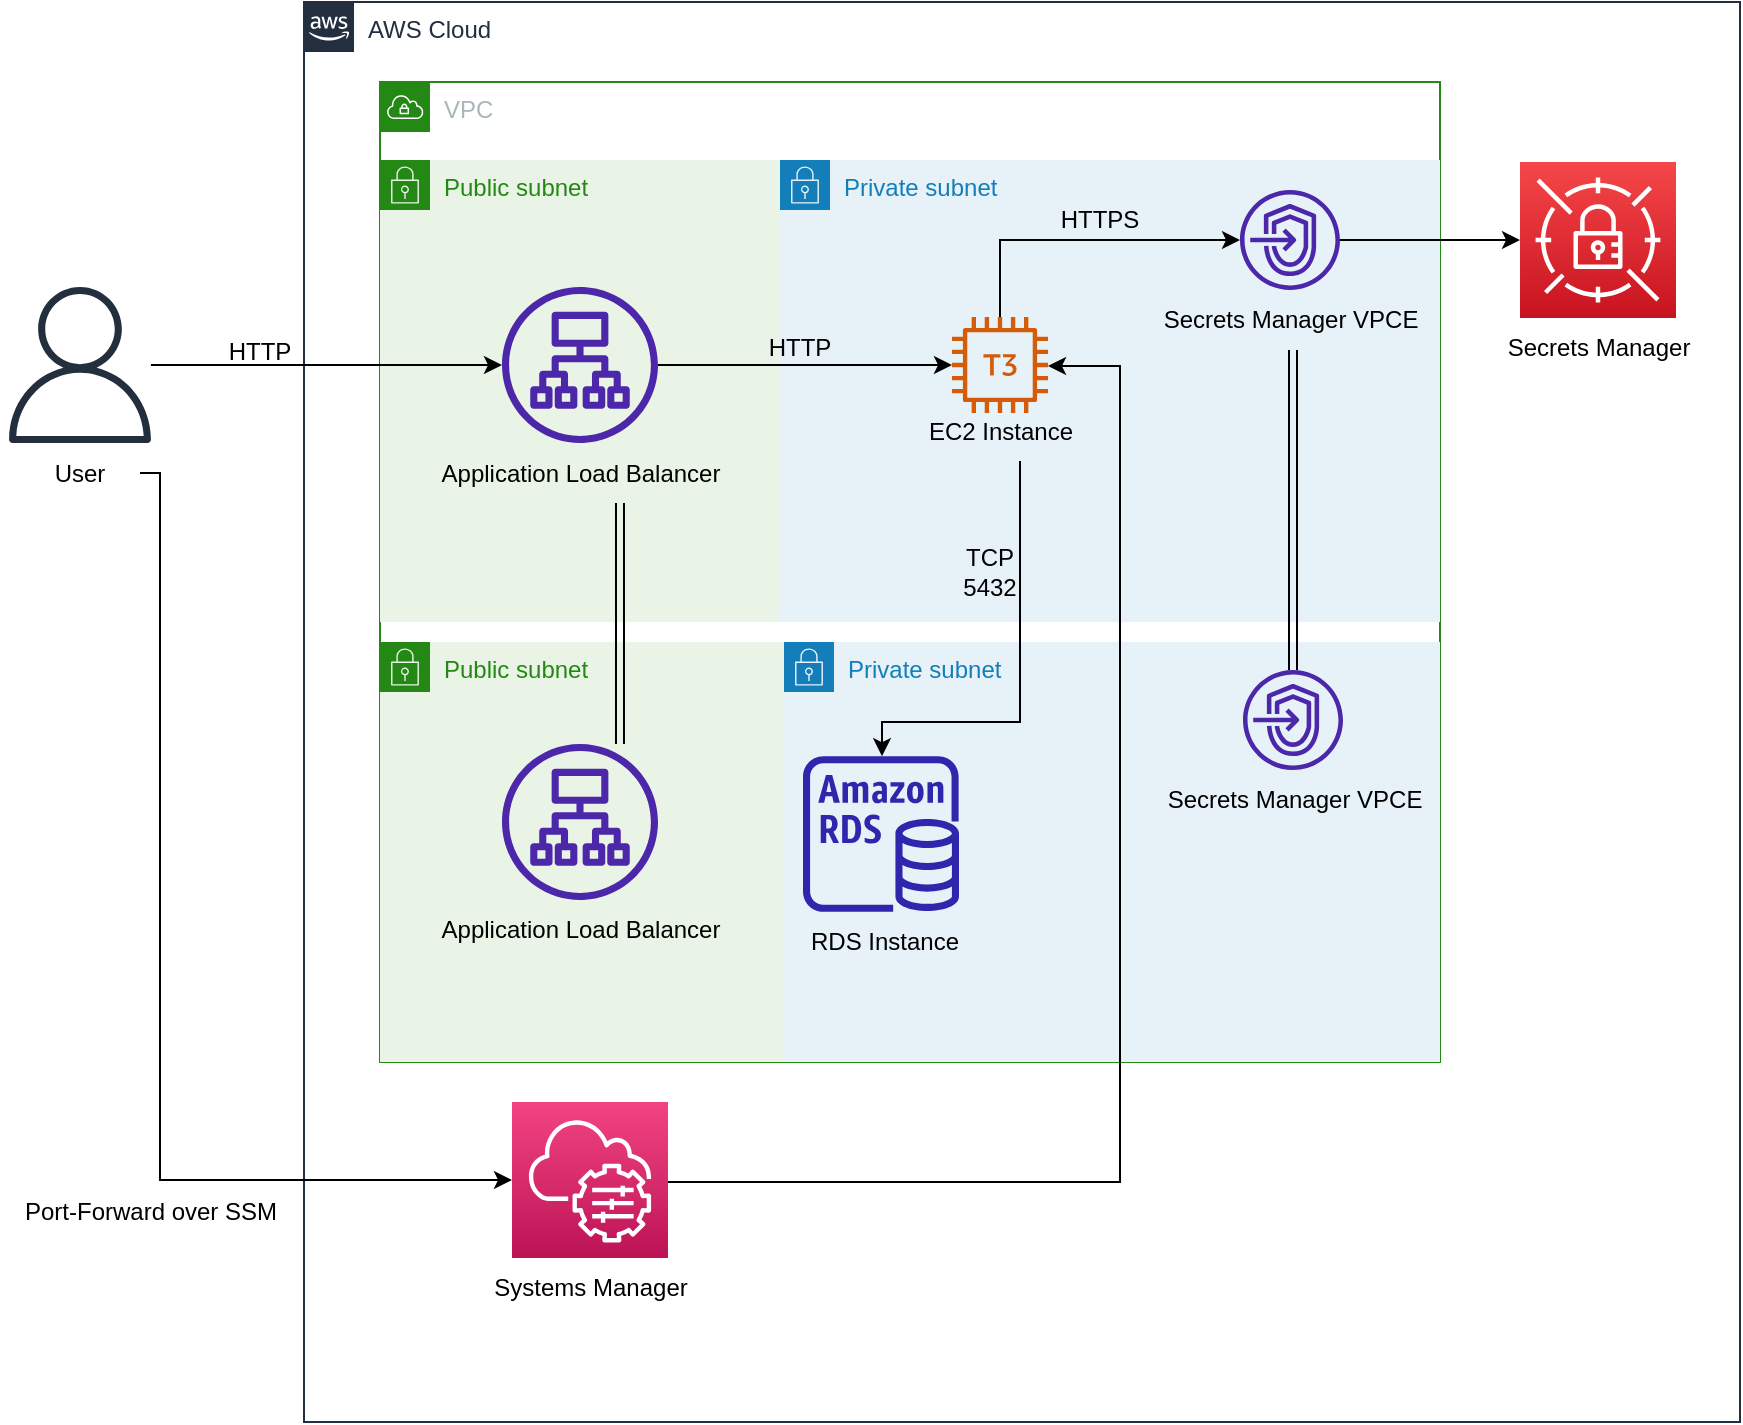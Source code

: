 <mxfile version="21.6.1" type="device" pages="3">
  <diagram name="1. Monolith" id="WVo2QD1zYwRfuezmk86K">
    <mxGraphModel dx="1354" dy="839" grid="1" gridSize="10" guides="1" tooltips="1" connect="1" arrows="1" fold="1" page="1" pageScale="1" pageWidth="850" pageHeight="1100" math="0" shadow="0">
      <root>
        <mxCell id="NwFvremUfHO6sxApqIqY-0" />
        <mxCell id="NwFvremUfHO6sxApqIqY-1" parent="NwFvremUfHO6sxApqIqY-0" />
        <mxCell id="NwFvremUfHO6sxApqIqY-2" value="AWS Cloud" style="points=[[0,0],[0.25,0],[0.5,0],[0.75,0],[1,0],[1,0.25],[1,0.5],[1,0.75],[1,1],[0.75,1],[0.5,1],[0.25,1],[0,1],[0,0.75],[0,0.5],[0,0.25]];outlineConnect=0;gradientColor=none;html=1;whiteSpace=wrap;fontSize=12;fontStyle=0;container=1;pointerEvents=0;collapsible=0;recursiveResize=0;shape=mxgraph.aws4.group;grIcon=mxgraph.aws4.group_aws_cloud_alt;strokeColor=#232F3E;fillColor=none;verticalAlign=top;align=left;spacingLeft=30;fontColor=#232F3E;dashed=0;" vertex="1" parent="NwFvremUfHO6sxApqIqY-1">
          <mxGeometry x="282" width="718" height="710" as="geometry" />
        </mxCell>
        <mxCell id="NwFvremUfHO6sxApqIqY-3" value="VPC" style="points=[[0,0],[0.25,0],[0.5,0],[0.75,0],[1,0],[1,0.25],[1,0.5],[1,0.75],[1,1],[0.75,1],[0.5,1],[0.25,1],[0,1],[0,0.75],[0,0.5],[0,0.25]];outlineConnect=0;gradientColor=none;html=1;whiteSpace=wrap;fontSize=12;fontStyle=0;container=1;pointerEvents=0;collapsible=0;recursiveResize=0;shape=mxgraph.aws4.group;grIcon=mxgraph.aws4.group_vpc;strokeColor=#248814;fillColor=none;verticalAlign=top;align=left;spacingLeft=30;fontColor=#AAB7B8;dashed=0;" vertex="1" parent="NwFvremUfHO6sxApqIqY-2">
          <mxGeometry x="38" y="40" width="530" height="490" as="geometry" />
        </mxCell>
        <mxCell id="NwFvremUfHO6sxApqIqY-4" value="Public subnet" style="points=[[0,0],[0.25,0],[0.5,0],[0.75,0],[1,0],[1,0.25],[1,0.5],[1,0.75],[1,1],[0.75,1],[0.5,1],[0.25,1],[0,1],[0,0.75],[0,0.5],[0,0.25]];outlineConnect=0;gradientColor=none;html=1;whiteSpace=wrap;fontSize=12;fontStyle=0;container=1;pointerEvents=0;collapsible=0;recursiveResize=0;shape=mxgraph.aws4.group;grIcon=mxgraph.aws4.group_security_group;grStroke=0;strokeColor=#248814;fillColor=#E9F3E6;verticalAlign=top;align=left;spacingLeft=30;fontColor=#248814;dashed=0;" vertex="1" parent="NwFvremUfHO6sxApqIqY-3">
          <mxGeometry y="280" width="250" height="210" as="geometry" />
        </mxCell>
        <mxCell id="NwFvremUfHO6sxApqIqY-5" value="" style="sketch=0;outlineConnect=0;fontColor=#232F3E;gradientColor=none;fillColor=#4D27AA;strokeColor=none;dashed=0;verticalLabelPosition=bottom;verticalAlign=top;align=center;html=1;fontSize=12;fontStyle=0;aspect=fixed;pointerEvents=1;shape=mxgraph.aws4.application_load_balancer;" vertex="1" parent="NwFvremUfHO6sxApqIqY-4">
          <mxGeometry x="61" y="51" width="78" height="78" as="geometry" />
        </mxCell>
        <mxCell id="NwFvremUfHO6sxApqIqY-6" value="Application Load Balancer" style="text;html=1;align=center;verticalAlign=middle;resizable=0;points=[];autosize=1;strokeColor=none;fillColor=none;" vertex="1" parent="NwFvremUfHO6sxApqIqY-4">
          <mxGeometry x="20" y="129" width="160" height="30" as="geometry" />
        </mxCell>
        <mxCell id="NwFvremUfHO6sxApqIqY-7" value="Public subnet" style="points=[[0,0],[0.25,0],[0.5,0],[0.75,0],[1,0],[1,0.25],[1,0.5],[1,0.75],[1,1],[0.75,1],[0.5,1],[0.25,1],[0,1],[0,0.75],[0,0.5],[0,0.25]];outlineConnect=0;gradientColor=none;html=1;whiteSpace=wrap;fontSize=12;fontStyle=0;container=1;pointerEvents=0;collapsible=0;recursiveResize=0;shape=mxgraph.aws4.group;grIcon=mxgraph.aws4.group_security_group;grStroke=0;strokeColor=#248814;fillColor=#E9F3E6;verticalAlign=top;align=left;spacingLeft=30;fontColor=#248814;dashed=0;" vertex="1" parent="NwFvremUfHO6sxApqIqY-3">
          <mxGeometry y="39" width="200" height="231" as="geometry" />
        </mxCell>
        <mxCell id="NwFvremUfHO6sxApqIqY-8" value="" style="sketch=0;outlineConnect=0;fontColor=#232F3E;gradientColor=none;fillColor=#4D27AA;strokeColor=none;dashed=0;verticalLabelPosition=bottom;verticalAlign=top;align=center;html=1;fontSize=12;fontStyle=0;aspect=fixed;pointerEvents=1;shape=mxgraph.aws4.application_load_balancer;" vertex="1" parent="NwFvremUfHO6sxApqIqY-7">
          <mxGeometry x="61" y="63.5" width="78" height="78" as="geometry" />
        </mxCell>
        <mxCell id="NwFvremUfHO6sxApqIqY-9" value="Application Load Balancer" style="text;html=1;align=center;verticalAlign=middle;resizable=0;points=[];autosize=1;strokeColor=none;fillColor=none;" vertex="1" parent="NwFvremUfHO6sxApqIqY-7">
          <mxGeometry x="20" y="141.5" width="160" height="30" as="geometry" />
        </mxCell>
        <mxCell id="NwFvremUfHO6sxApqIqY-10" style="rounded=0;orthogonalLoop=1;jettySize=auto;html=1;edgeStyle=elbowEdgeStyle;shape=link;" edge="1" parent="NwFvremUfHO6sxApqIqY-7">
          <mxGeometry relative="1" as="geometry">
            <mxPoint x="119.996" y="171.5" as="sourcePoint" />
            <mxPoint x="119.996" y="292.001" as="targetPoint" />
          </mxGeometry>
        </mxCell>
        <mxCell id="NwFvremUfHO6sxApqIqY-11" value="Private subnet" style="points=[[0,0],[0.25,0],[0.5,0],[0.75,0],[1,0],[1,0.25],[1,0.5],[1,0.75],[1,1],[0.75,1],[0.5,1],[0.25,1],[0,1],[0,0.75],[0,0.5],[0,0.25]];outlineConnect=0;gradientColor=none;html=1;whiteSpace=wrap;fontSize=12;fontStyle=0;container=1;pointerEvents=0;collapsible=0;recursiveResize=0;shape=mxgraph.aws4.group;grIcon=mxgraph.aws4.group_security_group;grStroke=0;strokeColor=#147EBA;fillColor=#E6F2F8;verticalAlign=top;align=left;spacingLeft=30;fontColor=#147EBA;dashed=0;" vertex="1" parent="NwFvremUfHO6sxApqIqY-3">
          <mxGeometry x="200" y="39" width="330" height="231" as="geometry" />
        </mxCell>
        <mxCell id="NwFvremUfHO6sxApqIqY-12" value="" style="group" vertex="1" connectable="0" parent="NwFvremUfHO6sxApqIqY-11">
          <mxGeometry x="60" y="78.5" width="100" height="72" as="geometry" />
        </mxCell>
        <mxCell id="NwFvremUfHO6sxApqIqY-13" value="" style="sketch=0;outlineConnect=0;fontColor=#232F3E;gradientColor=none;fillColor=#D45B07;strokeColor=none;dashed=0;verticalLabelPosition=bottom;verticalAlign=top;align=center;html=1;fontSize=12;fontStyle=0;aspect=fixed;pointerEvents=1;shape=mxgraph.aws4.t3_instance;" vertex="1" parent="NwFvremUfHO6sxApqIqY-12">
          <mxGeometry x="26" width="48" height="48" as="geometry" />
        </mxCell>
        <mxCell id="NwFvremUfHO6sxApqIqY-14" value="EC2 Instance" style="text;html=1;align=center;verticalAlign=middle;resizable=0;points=[];autosize=1;strokeColor=none;fillColor=none;" vertex="1" parent="NwFvremUfHO6sxApqIqY-12">
          <mxGeometry y="42" width="100" height="30" as="geometry" />
        </mxCell>
        <mxCell id="NwFvremUfHO6sxApqIqY-15" value="TCP 5432" style="text;html=1;strokeColor=none;fillColor=none;align=center;verticalAlign=middle;whiteSpace=wrap;rounded=0;" vertex="1" parent="NwFvremUfHO6sxApqIqY-11">
          <mxGeometry x="80" y="191" width="49.5" height="30" as="geometry" />
        </mxCell>
        <mxCell id="NwFvremUfHO6sxApqIqY-16" value="" style="group" vertex="1" connectable="0" parent="NwFvremUfHO6sxApqIqY-11">
          <mxGeometry x="180" y="1" width="150" height="108" as="geometry" />
        </mxCell>
        <mxCell id="NwFvremUfHO6sxApqIqY-17" value="" style="sketch=0;outlineConnect=0;fontColor=#232F3E;gradientColor=none;fillColor=#4D27AA;strokeColor=none;dashed=0;verticalLabelPosition=bottom;verticalAlign=top;align=center;html=1;fontSize=12;fontStyle=0;aspect=fixed;pointerEvents=1;shape=mxgraph.aws4.endpoints;" vertex="1" parent="NwFvremUfHO6sxApqIqY-16">
          <mxGeometry x="50" y="14" width="50" height="50" as="geometry" />
        </mxCell>
        <mxCell id="NwFvremUfHO6sxApqIqY-18" value="Secrets Manager VPCE" style="text;html=1;align=center;verticalAlign=middle;resizable=0;points=[];autosize=1;strokeColor=none;fillColor=none;" vertex="1" parent="NwFvremUfHO6sxApqIqY-16">
          <mxGeometry y="64" width="150" height="30" as="geometry" />
        </mxCell>
        <mxCell id="NwFvremUfHO6sxApqIqY-19" value="HTTPS" style="text;html=1;strokeColor=none;fillColor=none;align=center;verticalAlign=middle;whiteSpace=wrap;rounded=0;" vertex="1" parent="NwFvremUfHO6sxApqIqY-16">
          <mxGeometry x="-50" y="14" width="60" height="30" as="geometry" />
        </mxCell>
        <mxCell id="NwFvremUfHO6sxApqIqY-20" style="edgeStyle=orthogonalEdgeStyle;rounded=0;orthogonalLoop=1;jettySize=auto;html=1;" edge="1" parent="NwFvremUfHO6sxApqIqY-11" source="NwFvremUfHO6sxApqIqY-13" target="NwFvremUfHO6sxApqIqY-17">
          <mxGeometry relative="1" as="geometry">
            <Array as="points">
              <mxPoint x="110" y="40" />
            </Array>
          </mxGeometry>
        </mxCell>
        <mxCell id="NwFvremUfHO6sxApqIqY-21" value="HTTP" style="text;html=1;strokeColor=none;fillColor=none;align=center;verticalAlign=middle;whiteSpace=wrap;rounded=0;" vertex="1" parent="NwFvremUfHO6sxApqIqY-11">
          <mxGeometry x="-20" y="78.5" width="60" height="30" as="geometry" />
        </mxCell>
        <mxCell id="NwFvremUfHO6sxApqIqY-22" value="Private subnet" style="points=[[0,0],[0.25,0],[0.5,0],[0.75,0],[1,0],[1,0.25],[1,0.5],[1,0.75],[1,1],[0.75,1],[0.5,1],[0.25,1],[0,1],[0,0.75],[0,0.5],[0,0.25]];outlineConnect=0;gradientColor=none;html=1;whiteSpace=wrap;fontSize=12;fontStyle=0;container=1;pointerEvents=0;collapsible=0;recursiveResize=0;shape=mxgraph.aws4.group;grIcon=mxgraph.aws4.group_security_group;grStroke=0;strokeColor=#147EBA;fillColor=#E6F2F8;verticalAlign=top;align=left;spacingLeft=30;fontColor=#147EBA;dashed=0;" vertex="1" parent="NwFvremUfHO6sxApqIqY-3">
          <mxGeometry x="202" y="280" width="328" height="210" as="geometry" />
        </mxCell>
        <mxCell id="NwFvremUfHO6sxApqIqY-23" value="" style="group" vertex="1" connectable="0" parent="NwFvremUfHO6sxApqIqY-22">
          <mxGeometry y="57" width="100" height="108" as="geometry" />
        </mxCell>
        <mxCell id="NwFvremUfHO6sxApqIqY-24" value="" style="sketch=0;outlineConnect=0;fontColor=#232F3E;gradientColor=none;fillColor=#2E27AD;strokeColor=none;dashed=0;verticalLabelPosition=bottom;verticalAlign=top;align=center;html=1;fontSize=12;fontStyle=0;aspect=fixed;pointerEvents=1;shape=mxgraph.aws4.rds_instance;" vertex="1" parent="NwFvremUfHO6sxApqIqY-23">
          <mxGeometry x="9.5" width="78" height="78" as="geometry" />
        </mxCell>
        <mxCell id="NwFvremUfHO6sxApqIqY-25" value="RDS Instance" style="text;html=1;align=center;verticalAlign=middle;resizable=0;points=[];autosize=1;strokeColor=none;fillColor=none;" vertex="1" parent="NwFvremUfHO6sxApqIqY-23">
          <mxGeometry y="78" width="100" height="30" as="geometry" />
        </mxCell>
        <mxCell id="NwFvremUfHO6sxApqIqY-26" style="edgeStyle=orthogonalEdgeStyle;rounded=0;orthogonalLoop=1;jettySize=auto;html=1;" edge="1" parent="NwFvremUfHO6sxApqIqY-3" source="NwFvremUfHO6sxApqIqY-14" target="NwFvremUfHO6sxApqIqY-24">
          <mxGeometry relative="1" as="geometry">
            <Array as="points">
              <mxPoint x="320" y="320" />
              <mxPoint x="251" y="320" />
            </Array>
          </mxGeometry>
        </mxCell>
        <mxCell id="NwFvremUfHO6sxApqIqY-27" style="edgeStyle=orthogonalEdgeStyle;rounded=0;orthogonalLoop=1;jettySize=auto;html=1;" edge="1" parent="NwFvremUfHO6sxApqIqY-3" source="NwFvremUfHO6sxApqIqY-8" target="NwFvremUfHO6sxApqIqY-13">
          <mxGeometry relative="1" as="geometry" />
        </mxCell>
        <mxCell id="NwFvremUfHO6sxApqIqY-39" value="" style="group" vertex="1" connectable="0" parent="NwFvremUfHO6sxApqIqY-2">
          <mxGeometry x="419.5" y="320" width="150" height="108" as="geometry" />
        </mxCell>
        <mxCell id="NwFvremUfHO6sxApqIqY-40" value="" style="sketch=0;outlineConnect=0;fontColor=#232F3E;gradientColor=none;fillColor=#4D27AA;strokeColor=none;dashed=0;verticalLabelPosition=bottom;verticalAlign=top;align=center;html=1;fontSize=12;fontStyle=0;aspect=fixed;pointerEvents=1;shape=mxgraph.aws4.endpoints;" vertex="1" parent="NwFvremUfHO6sxApqIqY-39">
          <mxGeometry x="50" y="14" width="50" height="50" as="geometry" />
        </mxCell>
        <mxCell id="NwFvremUfHO6sxApqIqY-41" value="Secrets Manager VPCE" style="text;html=1;align=center;verticalAlign=middle;resizable=0;points=[];autosize=1;strokeColor=none;fillColor=none;" vertex="1" parent="NwFvremUfHO6sxApqIqY-39">
          <mxGeometry y="64" width="150" height="30" as="geometry" />
        </mxCell>
        <mxCell id="NwFvremUfHO6sxApqIqY-42" value="" style="sketch=0;points=[[0,0,0],[0.25,0,0],[0.5,0,0],[0.75,0,0],[1,0,0],[0,1,0],[0.25,1,0],[0.5,1,0],[0.75,1,0],[1,1,0],[0,0.25,0],[0,0.5,0],[0,0.75,0],[1,0.25,0],[1,0.5,0],[1,0.75,0]];outlineConnect=0;fontColor=#232F3E;gradientColor=#F54749;gradientDirection=north;fillColor=#C7131F;strokeColor=#ffffff;dashed=0;verticalLabelPosition=bottom;verticalAlign=top;align=center;html=1;fontSize=12;fontStyle=0;aspect=fixed;shape=mxgraph.aws4.resourceIcon;resIcon=mxgraph.aws4.secrets_manager;" vertex="1" parent="NwFvremUfHO6sxApqIqY-2">
          <mxGeometry x="608" y="80" width="78" height="78" as="geometry" />
        </mxCell>
        <mxCell id="NwFvremUfHO6sxApqIqY-43" value="Secrets Manager" style="text;html=1;align=center;verticalAlign=middle;resizable=0;points=[];autosize=1;strokeColor=none;fillColor=none;" vertex="1" parent="NwFvremUfHO6sxApqIqY-2">
          <mxGeometry x="592" y="158" width="110" height="30" as="geometry" />
        </mxCell>
        <mxCell id="NwFvremUfHO6sxApqIqY-44" style="edgeStyle=orthogonalEdgeStyle;rounded=0;orthogonalLoop=1;jettySize=auto;html=1;entryX=0;entryY=0.5;entryDx=0;entryDy=0;entryPerimeter=0;" edge="1" parent="NwFvremUfHO6sxApqIqY-2" source="NwFvremUfHO6sxApqIqY-17" target="NwFvremUfHO6sxApqIqY-42">
          <mxGeometry relative="1" as="geometry" />
        </mxCell>
        <mxCell id="NwFvremUfHO6sxApqIqY-45" style="rounded=0;orthogonalLoop=1;jettySize=auto;html=1;edgeStyle=elbowEdgeStyle;shape=link;" edge="1" parent="NwFvremUfHO6sxApqIqY-2" source="NwFvremUfHO6sxApqIqY-18" target="NwFvremUfHO6sxApqIqY-40">
          <mxGeometry relative="1" as="geometry">
            <mxPoint x="507.996" y="179.5" as="sourcePoint" />
            <mxPoint x="507.996" y="300.001" as="targetPoint" />
          </mxGeometry>
        </mxCell>
        <mxCell id="BQMAFQFOY6RH0eioaDMM-4" style="edgeStyle=orthogonalEdgeStyle;rounded=0;orthogonalLoop=1;jettySize=auto;html=1;" edge="1" parent="NwFvremUfHO6sxApqIqY-2" source="BQMAFQFOY6RH0eioaDMM-0" target="NwFvremUfHO6sxApqIqY-13">
          <mxGeometry relative="1" as="geometry">
            <Array as="points">
              <mxPoint x="408" y="590" />
              <mxPoint x="408" y="182" />
            </Array>
          </mxGeometry>
        </mxCell>
        <mxCell id="BQMAFQFOY6RH0eioaDMM-0" value="" style="sketch=0;points=[[0,0,0],[0.25,0,0],[0.5,0,0],[0.75,0,0],[1,0,0],[0,1,0],[0.25,1,0],[0.5,1,0],[0.75,1,0],[1,1,0],[0,0.25,0],[0,0.5,0],[0,0.75,0],[1,0.25,0],[1,0.5,0],[1,0.75,0]];points=[[0,0,0],[0.25,0,0],[0.5,0,0],[0.75,0,0],[1,0,0],[0,1,0],[0.25,1,0],[0.5,1,0],[0.75,1,0],[1,1,0],[0,0.25,0],[0,0.5,0],[0,0.75,0],[1,0.25,0],[1,0.5,0],[1,0.75,0]];outlineConnect=0;fontColor=#232F3E;gradientColor=#F34482;gradientDirection=north;fillColor=#BC1356;strokeColor=#ffffff;dashed=0;verticalLabelPosition=bottom;verticalAlign=top;align=center;html=1;fontSize=12;fontStyle=0;aspect=fixed;shape=mxgraph.aws4.resourceIcon;resIcon=mxgraph.aws4.systems_manager;" vertex="1" parent="NwFvremUfHO6sxApqIqY-2">
          <mxGeometry x="104" y="550" width="78" height="78" as="geometry" />
        </mxCell>
        <mxCell id="BQMAFQFOY6RH0eioaDMM-1" value="Systems Manager" style="text;html=1;align=center;verticalAlign=middle;resizable=0;points=[];autosize=1;strokeColor=none;fillColor=none;" vertex="1" parent="NwFvremUfHO6sxApqIqY-2">
          <mxGeometry x="83" y="628" width="120" height="30" as="geometry" />
        </mxCell>
        <mxCell id="NwFvremUfHO6sxApqIqY-46" style="edgeStyle=orthogonalEdgeStyle;rounded=0;orthogonalLoop=1;jettySize=auto;html=1;" edge="1" parent="NwFvremUfHO6sxApqIqY-1" source="NwFvremUfHO6sxApqIqY-50" target="NwFvremUfHO6sxApqIqY-8">
          <mxGeometry relative="1" as="geometry">
            <mxPoint x="220" y="190" as="sourcePoint" />
            <Array as="points" />
          </mxGeometry>
        </mxCell>
        <mxCell id="NwFvremUfHO6sxApqIqY-48" value="HTTP" style="text;html=1;strokeColor=none;fillColor=none;align=center;verticalAlign=middle;whiteSpace=wrap;rounded=0;" vertex="1" parent="NwFvremUfHO6sxApqIqY-1">
          <mxGeometry x="230" y="160" width="60" height="30" as="geometry" />
        </mxCell>
        <mxCell id="NwFvremUfHO6sxApqIqY-49" value="" style="group" vertex="1" connectable="0" parent="NwFvremUfHO6sxApqIqY-1">
          <mxGeometry x="131" y="142.5" width="78" height="108" as="geometry" />
        </mxCell>
        <mxCell id="NwFvremUfHO6sxApqIqY-50" value="" style="sketch=0;outlineConnect=0;fontColor=#232F3E;gradientColor=none;fillColor=#232F3D;strokeColor=none;dashed=0;verticalLabelPosition=bottom;verticalAlign=top;align=center;html=1;fontSize=12;fontStyle=0;aspect=fixed;pointerEvents=1;shape=mxgraph.aws4.user;" vertex="1" parent="NwFvremUfHO6sxApqIqY-49">
          <mxGeometry width="78" height="78" as="geometry" />
        </mxCell>
        <mxCell id="NwFvremUfHO6sxApqIqY-51" value="User" style="text;html=1;strokeColor=none;fillColor=none;align=center;verticalAlign=middle;whiteSpace=wrap;rounded=0;" vertex="1" parent="NwFvremUfHO6sxApqIqY-49">
          <mxGeometry x="9" y="78" width="60" height="30" as="geometry" />
        </mxCell>
        <mxCell id="BQMAFQFOY6RH0eioaDMM-2" style="edgeStyle=orthogonalEdgeStyle;rounded=0;orthogonalLoop=1;jettySize=auto;html=1;entryX=0;entryY=0.5;entryDx=0;entryDy=0;entryPerimeter=0;" edge="1" parent="NwFvremUfHO6sxApqIqY-1" source="NwFvremUfHO6sxApqIqY-51" target="BQMAFQFOY6RH0eioaDMM-0">
          <mxGeometry relative="1" as="geometry">
            <Array as="points">
              <mxPoint x="210" y="236" />
              <mxPoint x="210" y="589" />
            </Array>
          </mxGeometry>
        </mxCell>
        <mxCell id="BQMAFQFOY6RH0eioaDMM-5" value="Port-Forward over SSM" style="text;html=1;align=center;verticalAlign=middle;resizable=0;points=[];autosize=1;strokeColor=none;fillColor=none;" vertex="1" parent="NwFvremUfHO6sxApqIqY-1">
          <mxGeometry x="130" y="590" width="150" height="30" as="geometry" />
        </mxCell>
      </root>
    </mxGraphModel>
  </diagram>
  <diagram name="2. Monolith with Microservice" id="lBgGgaZZw3PB8kk4Qx7l">
    <mxGraphModel dx="1354" dy="839" grid="1" gridSize="10" guides="1" tooltips="1" connect="1" arrows="1" fold="1" page="1" pageScale="1" pageWidth="850" pageHeight="1100" math="0" shadow="0">
      <root>
        <mxCell id="7iPLm4r7iOce2sEw0vPM-0" />
        <mxCell id="7iPLm4r7iOce2sEw0vPM-1" parent="7iPLm4r7iOce2sEw0vPM-0" />
        <mxCell id="7iPLm4r7iOce2sEw0vPM-2" value="AWS Cloud" style="points=[[0,0],[0.25,0],[0.5,0],[0.75,0],[1,0],[1,0.25],[1,0.5],[1,0.75],[1,1],[0.75,1],[0.5,1],[0.25,1],[0,1],[0,0.75],[0,0.5],[0,0.25]];outlineConnect=0;gradientColor=none;html=1;whiteSpace=wrap;fontSize=12;fontStyle=0;container=1;pointerEvents=0;collapsible=0;recursiveResize=0;shape=mxgraph.aws4.group;grIcon=mxgraph.aws4.group_aws_cloud_alt;strokeColor=#232F3E;fillColor=none;verticalAlign=top;align=left;spacingLeft=30;fontColor=#232F3E;dashed=0;" vertex="1" parent="7iPLm4r7iOce2sEw0vPM-1">
          <mxGeometry x="282" width="718" height="710" as="geometry" />
        </mxCell>
        <mxCell id="7iPLm4r7iOce2sEw0vPM-3" value="VPC" style="points=[[0,0],[0.25,0],[0.5,0],[0.75,0],[1,0],[1,0.25],[1,0.5],[1,0.75],[1,1],[0.75,1],[0.5,1],[0.25,1],[0,1],[0,0.75],[0,0.5],[0,0.25]];outlineConnect=0;gradientColor=none;html=1;whiteSpace=wrap;fontSize=12;fontStyle=0;container=1;pointerEvents=0;collapsible=0;recursiveResize=0;shape=mxgraph.aws4.group;grIcon=mxgraph.aws4.group_vpc;strokeColor=#248814;fillColor=none;verticalAlign=top;align=left;spacingLeft=30;fontColor=#AAB7B8;dashed=0;" vertex="1" parent="7iPLm4r7iOce2sEw0vPM-2">
          <mxGeometry x="38" y="40" width="530" height="490" as="geometry" />
        </mxCell>
        <mxCell id="7iPLm4r7iOce2sEw0vPM-4" value="Public subnet" style="points=[[0,0],[0.25,0],[0.5,0],[0.75,0],[1,0],[1,0.25],[1,0.5],[1,0.75],[1,1],[0.75,1],[0.5,1],[0.25,1],[0,1],[0,0.75],[0,0.5],[0,0.25]];outlineConnect=0;gradientColor=none;html=1;whiteSpace=wrap;fontSize=12;fontStyle=0;container=1;pointerEvents=0;collapsible=0;recursiveResize=0;shape=mxgraph.aws4.group;grIcon=mxgraph.aws4.group_security_group;grStroke=0;strokeColor=#248814;fillColor=#E9F3E6;verticalAlign=top;align=left;spacingLeft=30;fontColor=#248814;dashed=0;" vertex="1" parent="7iPLm4r7iOce2sEw0vPM-3">
          <mxGeometry y="280" width="250" height="210" as="geometry" />
        </mxCell>
        <mxCell id="7iPLm4r7iOce2sEw0vPM-5" value="" style="sketch=0;outlineConnect=0;fontColor=#232F3E;gradientColor=none;fillColor=#4D27AA;strokeColor=none;dashed=0;verticalLabelPosition=bottom;verticalAlign=top;align=center;html=1;fontSize=12;fontStyle=0;aspect=fixed;pointerEvents=1;shape=mxgraph.aws4.application_load_balancer;" vertex="1" parent="7iPLm4r7iOce2sEw0vPM-4">
          <mxGeometry x="61" y="51" width="78" height="78" as="geometry" />
        </mxCell>
        <mxCell id="7iPLm4r7iOce2sEw0vPM-6" value="Application Load Balancer" style="text;html=1;align=center;verticalAlign=middle;resizable=0;points=[];autosize=1;strokeColor=none;fillColor=none;" vertex="1" parent="7iPLm4r7iOce2sEw0vPM-4">
          <mxGeometry x="20" y="129" width="160" height="30" as="geometry" />
        </mxCell>
        <mxCell id="7iPLm4r7iOce2sEw0vPM-7" value="Public subnet" style="points=[[0,0],[0.25,0],[0.5,0],[0.75,0],[1,0],[1,0.25],[1,0.5],[1,0.75],[1,1],[0.75,1],[0.5,1],[0.25,1],[0,1],[0,0.75],[0,0.5],[0,0.25]];outlineConnect=0;gradientColor=none;html=1;whiteSpace=wrap;fontSize=12;fontStyle=0;container=1;pointerEvents=0;collapsible=0;recursiveResize=0;shape=mxgraph.aws4.group;grIcon=mxgraph.aws4.group_security_group;grStroke=0;strokeColor=#248814;fillColor=#E9F3E6;verticalAlign=top;align=left;spacingLeft=30;fontColor=#248814;dashed=0;" vertex="1" parent="7iPLm4r7iOce2sEw0vPM-3">
          <mxGeometry y="39" width="200" height="231" as="geometry" />
        </mxCell>
        <mxCell id="7iPLm4r7iOce2sEw0vPM-8" value="" style="sketch=0;outlineConnect=0;fontColor=#232F3E;gradientColor=none;fillColor=#4D27AA;strokeColor=none;dashed=0;verticalLabelPosition=bottom;verticalAlign=top;align=center;html=1;fontSize=12;fontStyle=0;aspect=fixed;pointerEvents=1;shape=mxgraph.aws4.application_load_balancer;" vertex="1" parent="7iPLm4r7iOce2sEw0vPM-7">
          <mxGeometry x="61" y="63.5" width="78" height="78" as="geometry" />
        </mxCell>
        <mxCell id="7iPLm4r7iOce2sEw0vPM-9" value="Application Load Balancer" style="text;html=1;align=center;verticalAlign=middle;resizable=0;points=[];autosize=1;strokeColor=none;fillColor=none;" vertex="1" parent="7iPLm4r7iOce2sEw0vPM-7">
          <mxGeometry x="20" y="141.5" width="160" height="30" as="geometry" />
        </mxCell>
        <mxCell id="7iPLm4r7iOce2sEw0vPM-10" style="rounded=0;orthogonalLoop=1;jettySize=auto;html=1;edgeStyle=elbowEdgeStyle;shape=link;" edge="1" parent="7iPLm4r7iOce2sEw0vPM-7">
          <mxGeometry relative="1" as="geometry">
            <mxPoint x="119.996" y="171.5" as="sourcePoint" />
            <mxPoint x="119.996" y="292.001" as="targetPoint" />
          </mxGeometry>
        </mxCell>
        <mxCell id="7iPLm4r7iOce2sEw0vPM-11" value="Private subnet" style="points=[[0,0],[0.25,0],[0.5,0],[0.75,0],[1,0],[1,0.25],[1,0.5],[1,0.75],[1,1],[0.75,1],[0.5,1],[0.25,1],[0,1],[0,0.75],[0,0.5],[0,0.25]];outlineConnect=0;gradientColor=none;html=1;whiteSpace=wrap;fontSize=12;fontStyle=0;container=1;pointerEvents=0;collapsible=0;recursiveResize=0;shape=mxgraph.aws4.group;grIcon=mxgraph.aws4.group_security_group;grStroke=0;strokeColor=#147EBA;fillColor=#E6F2F8;verticalAlign=top;align=left;spacingLeft=30;fontColor=#147EBA;dashed=0;" vertex="1" parent="7iPLm4r7iOce2sEw0vPM-3">
          <mxGeometry x="200" y="39" width="330" height="231" as="geometry" />
        </mxCell>
        <mxCell id="7iPLm4r7iOce2sEw0vPM-12" value="" style="group" vertex="1" connectable="0" parent="7iPLm4r7iOce2sEw0vPM-11">
          <mxGeometry x="60" y="78.5" width="100" height="72" as="geometry" />
        </mxCell>
        <mxCell id="7iPLm4r7iOce2sEw0vPM-13" value="" style="sketch=0;outlineConnect=0;fontColor=#232F3E;gradientColor=none;fillColor=#D45B07;strokeColor=none;dashed=0;verticalLabelPosition=bottom;verticalAlign=top;align=center;html=1;fontSize=12;fontStyle=0;aspect=fixed;pointerEvents=1;shape=mxgraph.aws4.t3_instance;" vertex="1" parent="7iPLm4r7iOce2sEw0vPM-12">
          <mxGeometry x="26" width="48" height="48" as="geometry" />
        </mxCell>
        <mxCell id="7iPLm4r7iOce2sEw0vPM-14" value="EC2 Instance" style="text;html=1;align=center;verticalAlign=middle;resizable=0;points=[];autosize=1;strokeColor=none;fillColor=none;" vertex="1" parent="7iPLm4r7iOce2sEw0vPM-12">
          <mxGeometry y="42" width="100" height="30" as="geometry" />
        </mxCell>
        <mxCell id="7iPLm4r7iOce2sEw0vPM-15" value="TCP 5432" style="text;html=1;strokeColor=none;fillColor=none;align=center;verticalAlign=middle;whiteSpace=wrap;rounded=0;" vertex="1" parent="7iPLm4r7iOce2sEw0vPM-11">
          <mxGeometry x="80" y="191" width="49.5" height="30" as="geometry" />
        </mxCell>
        <mxCell id="7iPLm4r7iOce2sEw0vPM-16" value="" style="group" vertex="1" connectable="0" parent="7iPLm4r7iOce2sEw0vPM-11">
          <mxGeometry x="180" y="1" width="150" height="108" as="geometry" />
        </mxCell>
        <mxCell id="7iPLm4r7iOce2sEw0vPM-17" value="" style="sketch=0;outlineConnect=0;fontColor=#232F3E;gradientColor=none;fillColor=#4D27AA;strokeColor=none;dashed=0;verticalLabelPosition=bottom;verticalAlign=top;align=center;html=1;fontSize=12;fontStyle=0;aspect=fixed;pointerEvents=1;shape=mxgraph.aws4.endpoints;" vertex="1" parent="7iPLm4r7iOce2sEw0vPM-16">
          <mxGeometry x="50" y="14" width="50" height="50" as="geometry" />
        </mxCell>
        <mxCell id="7iPLm4r7iOce2sEw0vPM-18" value="Secrets Manager VPCE" style="text;html=1;align=center;verticalAlign=middle;resizable=0;points=[];autosize=1;strokeColor=none;fillColor=none;" vertex="1" parent="7iPLm4r7iOce2sEw0vPM-16">
          <mxGeometry y="64" width="150" height="30" as="geometry" />
        </mxCell>
        <mxCell id="7iPLm4r7iOce2sEw0vPM-19" value="HTTPS" style="text;html=1;strokeColor=none;fillColor=none;align=center;verticalAlign=middle;whiteSpace=wrap;rounded=0;" vertex="1" parent="7iPLm4r7iOce2sEw0vPM-16">
          <mxGeometry x="-50" y="14" width="60" height="30" as="geometry" />
        </mxCell>
        <mxCell id="7iPLm4r7iOce2sEw0vPM-20" style="edgeStyle=orthogonalEdgeStyle;rounded=0;orthogonalLoop=1;jettySize=auto;html=1;" edge="1" parent="7iPLm4r7iOce2sEw0vPM-11" source="7iPLm4r7iOce2sEw0vPM-13" target="7iPLm4r7iOce2sEw0vPM-17">
          <mxGeometry relative="1" as="geometry">
            <Array as="points">
              <mxPoint x="110" y="40" />
            </Array>
          </mxGeometry>
        </mxCell>
        <mxCell id="7iPLm4r7iOce2sEw0vPM-21" value="HTTP" style="text;html=1;strokeColor=none;fillColor=none;align=center;verticalAlign=middle;whiteSpace=wrap;rounded=0;" vertex="1" parent="7iPLm4r7iOce2sEw0vPM-11">
          <mxGeometry x="-20" y="78.5" width="60" height="30" as="geometry" />
        </mxCell>
        <mxCell id="7iPLm4r7iOce2sEw0vPM-22" value="Private subnet" style="points=[[0,0],[0.25,0],[0.5,0],[0.75,0],[1,0],[1,0.25],[1,0.5],[1,0.75],[1,1],[0.75,1],[0.5,1],[0.25,1],[0,1],[0,0.75],[0,0.5],[0,0.25]];outlineConnect=0;gradientColor=none;html=1;whiteSpace=wrap;fontSize=12;fontStyle=0;container=1;pointerEvents=0;collapsible=0;recursiveResize=0;shape=mxgraph.aws4.group;grIcon=mxgraph.aws4.group_security_group;grStroke=0;strokeColor=#147EBA;fillColor=#E6F2F8;verticalAlign=top;align=left;spacingLeft=30;fontColor=#147EBA;dashed=0;" vertex="1" parent="7iPLm4r7iOce2sEw0vPM-3">
          <mxGeometry x="202" y="280" width="328" height="210" as="geometry" />
        </mxCell>
        <mxCell id="7iPLm4r7iOce2sEw0vPM-28" value="" style="group" vertex="1" connectable="0" parent="7iPLm4r7iOce2sEw0vPM-22">
          <mxGeometry y="57" width="100" height="108" as="geometry" />
        </mxCell>
        <mxCell id="7iPLm4r7iOce2sEw0vPM-29" value="" style="sketch=0;outlineConnect=0;fontColor=#232F3E;gradientColor=none;fillColor=#2E27AD;strokeColor=none;dashed=0;verticalLabelPosition=bottom;verticalAlign=top;align=center;html=1;fontSize=12;fontStyle=0;aspect=fixed;pointerEvents=1;shape=mxgraph.aws4.rds_instance;" vertex="1" parent="7iPLm4r7iOce2sEw0vPM-28">
          <mxGeometry x="9.5" width="78" height="78" as="geometry" />
        </mxCell>
        <mxCell id="7iPLm4r7iOce2sEw0vPM-30" value="RDS Instance" style="text;html=1;align=center;verticalAlign=middle;resizable=0;points=[];autosize=1;strokeColor=none;fillColor=none;" vertex="1" parent="7iPLm4r7iOce2sEw0vPM-28">
          <mxGeometry y="78" width="100" height="30" as="geometry" />
        </mxCell>
        <mxCell id="7iPLm4r7iOce2sEw0vPM-32" style="edgeStyle=orthogonalEdgeStyle;rounded=0;orthogonalLoop=1;jettySize=auto;html=1;" edge="1" parent="7iPLm4r7iOce2sEw0vPM-3" source="7iPLm4r7iOce2sEw0vPM-14" target="7iPLm4r7iOce2sEw0vPM-29">
          <mxGeometry relative="1" as="geometry">
            <Array as="points">
              <mxPoint x="320" y="320" />
              <mxPoint x="251" y="320" />
            </Array>
          </mxGeometry>
        </mxCell>
        <mxCell id="7iPLm4r7iOce2sEw0vPM-33" style="edgeStyle=orthogonalEdgeStyle;rounded=0;orthogonalLoop=1;jettySize=auto;html=1;" edge="1" parent="7iPLm4r7iOce2sEw0vPM-3" source="7iPLm4r7iOce2sEw0vPM-8" target="7iPLm4r7iOce2sEw0vPM-13">
          <mxGeometry relative="1" as="geometry" />
        </mxCell>
        <mxCell id="7iPLm4r7iOce2sEw0vPM-34" style="edgeStyle=orthogonalEdgeStyle;rounded=0;orthogonalLoop=1;jettySize=auto;html=1;" edge="1" parent="7iPLm4r7iOce2sEw0vPM-2" source="7iPLm4r7iOce2sEw0vPM-48" target="7iPLm4r7iOce2sEw0vPM-45">
          <mxGeometry relative="1" as="geometry" />
        </mxCell>
        <mxCell id="7iPLm4r7iOce2sEw0vPM-35" style="edgeStyle=orthogonalEdgeStyle;rounded=0;orthogonalLoop=1;jettySize=auto;html=1;" edge="1" parent="7iPLm4r7iOce2sEw0vPM-2" source="7iPLm4r7iOce2sEw0vPM-45" target="7iPLm4r7iOce2sEw0vPM-43">
          <mxGeometry relative="1" as="geometry">
            <mxPoint x="348" y="511" as="targetPoint" />
          </mxGeometry>
        </mxCell>
        <mxCell id="7iPLm4r7iOce2sEw0vPM-41" value="" style="group" vertex="1" connectable="0" parent="7iPLm4r7iOce2sEw0vPM-2">
          <mxGeometry x="325.5" y="582" width="78" height="108" as="geometry" />
        </mxCell>
        <mxCell id="7iPLm4r7iOce2sEw0vPM-42" value="DynamoDB Table" style="text;html=1;strokeColor=none;fillColor=none;align=center;verticalAlign=middle;whiteSpace=wrap;rounded=0;" vertex="1" parent="7iPLm4r7iOce2sEw0vPM-41">
          <mxGeometry x="8" y="78" width="60" height="30" as="geometry" />
        </mxCell>
        <mxCell id="7iPLm4r7iOce2sEw0vPM-43" value="" style="sketch=0;outlineConnect=0;fontColor=#232F3E;gradientColor=none;fillColor=#2E27AD;strokeColor=none;dashed=0;verticalLabelPosition=bottom;verticalAlign=top;align=center;html=1;fontSize=12;fontStyle=0;aspect=fixed;pointerEvents=1;shape=mxgraph.aws4.table;" vertex="1" parent="7iPLm4r7iOce2sEw0vPM-41">
          <mxGeometry width="78" height="78" as="geometry" />
        </mxCell>
        <mxCell id="7iPLm4r7iOce2sEw0vPM-44" value="" style="group" vertex="1" connectable="0" parent="7iPLm4r7iOce2sEw0vPM-2">
          <mxGeometry x="189.5" y="597" width="68" height="78" as="geometry" />
        </mxCell>
        <mxCell id="7iPLm4r7iOce2sEw0vPM-45" value="" style="sketch=0;outlineConnect=0;fontColor=#232F3E;gradientColor=none;fillColor=#D45B07;strokeColor=none;dashed=0;verticalLabelPosition=bottom;verticalAlign=top;align=center;html=1;fontSize=12;fontStyle=0;aspect=fixed;pointerEvents=1;shape=mxgraph.aws4.lambda_function;" vertex="1" parent="7iPLm4r7iOce2sEw0vPM-44">
          <mxGeometry x="6" width="48" height="48" as="geometry" />
        </mxCell>
        <mxCell id="7iPLm4r7iOce2sEw0vPM-46" value="API Handler" style="text;html=1;strokeColor=none;fillColor=none;align=center;verticalAlign=middle;whiteSpace=wrap;rounded=0;" vertex="1" parent="7iPLm4r7iOce2sEw0vPM-44">
          <mxGeometry y="48" width="68" height="30" as="geometry" />
        </mxCell>
        <mxCell id="7iPLm4r7iOce2sEw0vPM-47" value="" style="group" vertex="1" connectable="0" parent="7iPLm4r7iOce2sEw0vPM-2">
          <mxGeometry x="34.5" y="582" width="82" height="108" as="geometry" />
        </mxCell>
        <mxCell id="7iPLm4r7iOce2sEw0vPM-48" value="" style="sketch=0;outlineConnect=0;fontColor=#232F3E;gradientColor=none;fillColor=#B0084D;strokeColor=none;dashed=0;verticalLabelPosition=bottom;verticalAlign=top;align=center;html=1;fontSize=12;fontStyle=0;aspect=fixed;pointerEvents=1;shape=mxgraph.aws4.endpoint;" vertex="1" parent="7iPLm4r7iOce2sEw0vPM-47">
          <mxGeometry x="2" width="78" height="78" as="geometry" />
        </mxCell>
        <mxCell id="7iPLm4r7iOce2sEw0vPM-49" value="API Gateway Endpoint" style="text;html=1;strokeColor=none;fillColor=none;align=center;verticalAlign=middle;whiteSpace=wrap;rounded=0;" vertex="1" parent="7iPLm4r7iOce2sEw0vPM-47">
          <mxGeometry y="78" width="82" height="30" as="geometry" />
        </mxCell>
        <mxCell id="7iPLm4r7iOce2sEw0vPM-50" value="" style="group" vertex="1" connectable="0" parent="7iPLm4r7iOce2sEw0vPM-2">
          <mxGeometry x="419.5" y="320" width="150" height="108" as="geometry" />
        </mxCell>
        <mxCell id="7iPLm4r7iOce2sEw0vPM-51" value="" style="sketch=0;outlineConnect=0;fontColor=#232F3E;gradientColor=none;fillColor=#4D27AA;strokeColor=none;dashed=0;verticalLabelPosition=bottom;verticalAlign=top;align=center;html=1;fontSize=12;fontStyle=0;aspect=fixed;pointerEvents=1;shape=mxgraph.aws4.endpoints;" vertex="1" parent="7iPLm4r7iOce2sEw0vPM-50">
          <mxGeometry x="50" y="14" width="50" height="50" as="geometry" />
        </mxCell>
        <mxCell id="7iPLm4r7iOce2sEw0vPM-52" value="Secrets Manager VPCE" style="text;html=1;align=center;verticalAlign=middle;resizable=0;points=[];autosize=1;strokeColor=none;fillColor=none;" vertex="1" parent="7iPLm4r7iOce2sEw0vPM-50">
          <mxGeometry y="64" width="150" height="30" as="geometry" />
        </mxCell>
        <mxCell id="7iPLm4r7iOce2sEw0vPM-54" value="" style="sketch=0;points=[[0,0,0],[0.25,0,0],[0.5,0,0],[0.75,0,0],[1,0,0],[0,1,0],[0.25,1,0],[0.5,1,0],[0.75,1,0],[1,1,0],[0,0.25,0],[0,0.5,0],[0,0.75,0],[1,0.25,0],[1,0.5,0],[1,0.75,0]];outlineConnect=0;fontColor=#232F3E;gradientColor=#F54749;gradientDirection=north;fillColor=#C7131F;strokeColor=#ffffff;dashed=0;verticalLabelPosition=bottom;verticalAlign=top;align=center;html=1;fontSize=12;fontStyle=0;aspect=fixed;shape=mxgraph.aws4.resourceIcon;resIcon=mxgraph.aws4.secrets_manager;" vertex="1" parent="7iPLm4r7iOce2sEw0vPM-2">
          <mxGeometry x="608" y="80" width="78" height="78" as="geometry" />
        </mxCell>
        <mxCell id="7iPLm4r7iOce2sEw0vPM-55" value="Secrets Manager" style="text;html=1;align=center;verticalAlign=middle;resizable=0;points=[];autosize=1;strokeColor=none;fillColor=none;" vertex="1" parent="7iPLm4r7iOce2sEw0vPM-2">
          <mxGeometry x="592" y="158" width="110" height="30" as="geometry" />
        </mxCell>
        <mxCell id="7iPLm4r7iOce2sEw0vPM-56" style="edgeStyle=orthogonalEdgeStyle;rounded=0;orthogonalLoop=1;jettySize=auto;html=1;entryX=0;entryY=0.5;entryDx=0;entryDy=0;entryPerimeter=0;" edge="1" parent="7iPLm4r7iOce2sEw0vPM-2" source="7iPLm4r7iOce2sEw0vPM-17" target="7iPLm4r7iOce2sEw0vPM-54">
          <mxGeometry relative="1" as="geometry" />
        </mxCell>
        <mxCell id="7iPLm4r7iOce2sEw0vPM-57" style="rounded=0;orthogonalLoop=1;jettySize=auto;html=1;edgeStyle=elbowEdgeStyle;shape=link;" edge="1" parent="7iPLm4r7iOce2sEw0vPM-2" source="7iPLm4r7iOce2sEw0vPM-18" target="7iPLm4r7iOce2sEw0vPM-51">
          <mxGeometry relative="1" as="geometry">
            <mxPoint x="507.996" y="179.5" as="sourcePoint" />
            <mxPoint x="507.996" y="300.001" as="targetPoint" />
          </mxGeometry>
        </mxCell>
        <mxCell id="7iPLm4r7iOce2sEw0vPM-58" style="edgeStyle=orthogonalEdgeStyle;rounded=0;orthogonalLoop=1;jettySize=auto;html=1;" edge="1" parent="7iPLm4r7iOce2sEw0vPM-1" source="7iPLm4r7iOce2sEw0vPM-62" target="7iPLm4r7iOce2sEw0vPM-8">
          <mxGeometry relative="1" as="geometry">
            <mxPoint x="220" y="190" as="sourcePoint" />
            <Array as="points" />
          </mxGeometry>
        </mxCell>
        <mxCell id="7iPLm4r7iOce2sEw0vPM-59" value="HTTPS" style="text;html=1;strokeColor=none;fillColor=none;align=center;verticalAlign=middle;whiteSpace=wrap;rounded=0;" vertex="1" parent="7iPLm4r7iOce2sEw0vPM-1">
          <mxGeometry x="170" y="470" width="60" height="30" as="geometry" />
        </mxCell>
        <mxCell id="7iPLm4r7iOce2sEw0vPM-60" value="HTTP" style="text;html=1;strokeColor=none;fillColor=none;align=center;verticalAlign=middle;whiteSpace=wrap;rounded=0;" vertex="1" parent="7iPLm4r7iOce2sEw0vPM-1">
          <mxGeometry x="230" y="160" width="60" height="30" as="geometry" />
        </mxCell>
        <mxCell id="7iPLm4r7iOce2sEw0vPM-61" value="" style="group" vertex="1" connectable="0" parent="7iPLm4r7iOce2sEw0vPM-1">
          <mxGeometry x="131" y="142.5" width="78" height="108" as="geometry" />
        </mxCell>
        <mxCell id="7iPLm4r7iOce2sEw0vPM-62" value="" style="sketch=0;outlineConnect=0;fontColor=#232F3E;gradientColor=none;fillColor=#232F3D;strokeColor=none;dashed=0;verticalLabelPosition=bottom;verticalAlign=top;align=center;html=1;fontSize=12;fontStyle=0;aspect=fixed;pointerEvents=1;shape=mxgraph.aws4.user;" vertex="1" parent="7iPLm4r7iOce2sEw0vPM-61">
          <mxGeometry width="78" height="78" as="geometry" />
        </mxCell>
        <mxCell id="7iPLm4r7iOce2sEw0vPM-63" value="User" style="text;html=1;strokeColor=none;fillColor=none;align=center;verticalAlign=middle;whiteSpace=wrap;rounded=0;" vertex="1" parent="7iPLm4r7iOce2sEw0vPM-61">
          <mxGeometry x="9" y="78" width="60" height="30" as="geometry" />
        </mxCell>
        <mxCell id="7iPLm4r7iOce2sEw0vPM-64" style="edgeStyle=orthogonalEdgeStyle;rounded=0;orthogonalLoop=1;jettySize=auto;html=1;" edge="1" parent="7iPLm4r7iOce2sEw0vPM-1" source="7iPLm4r7iOce2sEw0vPM-63" target="7iPLm4r7iOce2sEw0vPM-48">
          <mxGeometry relative="1" as="geometry">
            <Array as="points">
              <mxPoint x="170" y="620" />
            </Array>
          </mxGeometry>
        </mxCell>
      </root>
    </mxGraphModel>
  </diagram>
  <diagram name="3. Monolith with Microservice and Writeback" id="hxXy-owooRIla15T5L94">
    <mxGraphModel dx="1231" dy="763" grid="1" gridSize="10" guides="1" tooltips="1" connect="1" arrows="1" fold="1" page="1" pageScale="1" pageWidth="850" pageHeight="1100" math="0" shadow="0">
      <root>
        <mxCell id="ZxE5RzpL9-MQxJblg1M2-0" />
        <mxCell id="ZxE5RzpL9-MQxJblg1M2-1" parent="ZxE5RzpL9-MQxJblg1M2-0" />
        <mxCell id="ZxE5RzpL9-MQxJblg1M2-18" value="AWS Cloud" style="points=[[0,0],[0.25,0],[0.5,0],[0.75,0],[1,0],[1,0.25],[1,0.5],[1,0.75],[1,1],[0.75,1],[0.5,1],[0.25,1],[0,1],[0,0.75],[0,0.5],[0,0.25]];outlineConnect=0;gradientColor=none;html=1;whiteSpace=wrap;fontSize=12;fontStyle=0;container=1;pointerEvents=0;collapsible=0;recursiveResize=0;shape=mxgraph.aws4.group;grIcon=mxgraph.aws4.group_aws_cloud_alt;strokeColor=#232F3E;fillColor=none;verticalAlign=top;align=left;spacingLeft=30;fontColor=#232F3E;dashed=0;" vertex="1" parent="ZxE5RzpL9-MQxJblg1M2-1">
          <mxGeometry x="282" width="718" height="710" as="geometry" />
        </mxCell>
        <mxCell id="ZxE5RzpL9-MQxJblg1M2-2" value="VPC" style="points=[[0,0],[0.25,0],[0.5,0],[0.75,0],[1,0],[1,0.25],[1,0.5],[1,0.75],[1,1],[0.75,1],[0.5,1],[0.25,1],[0,1],[0,0.75],[0,0.5],[0,0.25]];outlineConnect=0;gradientColor=none;html=1;whiteSpace=wrap;fontSize=12;fontStyle=0;container=1;pointerEvents=0;collapsible=0;recursiveResize=0;shape=mxgraph.aws4.group;grIcon=mxgraph.aws4.group_vpc;strokeColor=#248814;fillColor=none;verticalAlign=top;align=left;spacingLeft=30;fontColor=#AAB7B8;dashed=0;" vertex="1" parent="ZxE5RzpL9-MQxJblg1M2-18">
          <mxGeometry x="38" y="40" width="530" height="490" as="geometry" />
        </mxCell>
        <mxCell id="b3MTCRBiUSSt8CQYZWp_-17" value="Public subnet" style="points=[[0,0],[0.25,0],[0.5,0],[0.75,0],[1,0],[1,0.25],[1,0.5],[1,0.75],[1,1],[0.75,1],[0.5,1],[0.25,1],[0,1],[0,0.75],[0,0.5],[0,0.25]];outlineConnect=0;gradientColor=none;html=1;whiteSpace=wrap;fontSize=12;fontStyle=0;container=1;pointerEvents=0;collapsible=0;recursiveResize=0;shape=mxgraph.aws4.group;grIcon=mxgraph.aws4.group_security_group;grStroke=0;strokeColor=#248814;fillColor=#E9F3E6;verticalAlign=top;align=left;spacingLeft=30;fontColor=#248814;dashed=0;" vertex="1" parent="ZxE5RzpL9-MQxJblg1M2-2">
          <mxGeometry y="280" width="250" height="210" as="geometry" />
        </mxCell>
        <mxCell id="b3MTCRBiUSSt8CQYZWp_-40" value="" style="sketch=0;outlineConnect=0;fontColor=#232F3E;gradientColor=none;fillColor=#4D27AA;strokeColor=none;dashed=0;verticalLabelPosition=bottom;verticalAlign=top;align=center;html=1;fontSize=12;fontStyle=0;aspect=fixed;pointerEvents=1;shape=mxgraph.aws4.application_load_balancer;" vertex="1" parent="b3MTCRBiUSSt8CQYZWp_-17">
          <mxGeometry x="61" y="51" width="78" height="78" as="geometry" />
        </mxCell>
        <mxCell id="b3MTCRBiUSSt8CQYZWp_-41" value="Application Load Balancer" style="text;html=1;align=center;verticalAlign=middle;resizable=0;points=[];autosize=1;strokeColor=none;fillColor=none;" vertex="1" parent="b3MTCRBiUSSt8CQYZWp_-17">
          <mxGeometry x="20" y="129" width="160" height="30" as="geometry" />
        </mxCell>
        <mxCell id="ZxE5RzpL9-MQxJblg1M2-3" value="Public subnet" style="points=[[0,0],[0.25,0],[0.5,0],[0.75,0],[1,0],[1,0.25],[1,0.5],[1,0.75],[1,1],[0.75,1],[0.5,1],[0.25,1],[0,1],[0,0.75],[0,0.5],[0,0.25]];outlineConnect=0;gradientColor=none;html=1;whiteSpace=wrap;fontSize=12;fontStyle=0;container=1;pointerEvents=0;collapsible=0;recursiveResize=0;shape=mxgraph.aws4.group;grIcon=mxgraph.aws4.group_security_group;grStroke=0;strokeColor=#248814;fillColor=#E9F3E6;verticalAlign=top;align=left;spacingLeft=30;fontColor=#248814;dashed=0;" vertex="1" parent="ZxE5RzpL9-MQxJblg1M2-2">
          <mxGeometry y="39" width="200" height="231" as="geometry" />
        </mxCell>
        <mxCell id="b3MTCRBiUSSt8CQYZWp_-38" value="" style="sketch=0;outlineConnect=0;fontColor=#232F3E;gradientColor=none;fillColor=#4D27AA;strokeColor=none;dashed=0;verticalLabelPosition=bottom;verticalAlign=top;align=center;html=1;fontSize=12;fontStyle=0;aspect=fixed;pointerEvents=1;shape=mxgraph.aws4.application_load_balancer;" vertex="1" parent="ZxE5RzpL9-MQxJblg1M2-3">
          <mxGeometry x="61" y="63.5" width="78" height="78" as="geometry" />
        </mxCell>
        <mxCell id="b3MTCRBiUSSt8CQYZWp_-39" value="Application Load Balancer" style="text;html=1;align=center;verticalAlign=middle;resizable=0;points=[];autosize=1;strokeColor=none;fillColor=none;" vertex="1" parent="ZxE5RzpL9-MQxJblg1M2-3">
          <mxGeometry x="20" y="141.5" width="160" height="30" as="geometry" />
        </mxCell>
        <mxCell id="b3MTCRBiUSSt8CQYZWp_-42" style="rounded=0;orthogonalLoop=1;jettySize=auto;html=1;edgeStyle=elbowEdgeStyle;shape=link;" edge="1" parent="ZxE5RzpL9-MQxJblg1M2-3">
          <mxGeometry relative="1" as="geometry">
            <mxPoint x="119.996" y="171.5" as="sourcePoint" />
            <mxPoint x="119.996" y="292.001" as="targetPoint" />
          </mxGeometry>
        </mxCell>
        <mxCell id="b3MTCRBiUSSt8CQYZWp_-15" value="Private subnet" style="points=[[0,0],[0.25,0],[0.5,0],[0.75,0],[1,0],[1,0.25],[1,0.5],[1,0.75],[1,1],[0.75,1],[0.5,1],[0.25,1],[0,1],[0,0.75],[0,0.5],[0,0.25]];outlineConnect=0;gradientColor=none;html=1;whiteSpace=wrap;fontSize=12;fontStyle=0;container=1;pointerEvents=0;collapsible=0;recursiveResize=0;shape=mxgraph.aws4.group;grIcon=mxgraph.aws4.group_security_group;grStroke=0;strokeColor=#147EBA;fillColor=#E6F2F8;verticalAlign=top;align=left;spacingLeft=30;fontColor=#147EBA;dashed=0;" vertex="1" parent="ZxE5RzpL9-MQxJblg1M2-2">
          <mxGeometry x="200" y="39" width="330" height="231" as="geometry" />
        </mxCell>
        <mxCell id="b3MTCRBiUSSt8CQYZWp_-7" value="" style="group" vertex="1" connectable="0" parent="b3MTCRBiUSSt8CQYZWp_-15">
          <mxGeometry x="60" y="78.5" width="100" height="72" as="geometry" />
        </mxCell>
        <mxCell id="ZxE5RzpL9-MQxJblg1M2-7" value="" style="sketch=0;outlineConnect=0;fontColor=#232F3E;gradientColor=none;fillColor=#D45B07;strokeColor=none;dashed=0;verticalLabelPosition=bottom;verticalAlign=top;align=center;html=1;fontSize=12;fontStyle=0;aspect=fixed;pointerEvents=1;shape=mxgraph.aws4.t3_instance;" vertex="1" parent="b3MTCRBiUSSt8CQYZWp_-7">
          <mxGeometry x="26" width="48" height="48" as="geometry" />
        </mxCell>
        <mxCell id="ZxE5RzpL9-MQxJblg1M2-8" value="EC2 Instance" style="text;html=1;align=center;verticalAlign=middle;resizable=0;points=[];autosize=1;strokeColor=none;fillColor=none;" vertex="1" parent="b3MTCRBiUSSt8CQYZWp_-7">
          <mxGeometry y="42" width="100" height="30" as="geometry" />
        </mxCell>
        <mxCell id="b3MTCRBiUSSt8CQYZWp_-46" value="TCP 5432" style="text;html=1;strokeColor=none;fillColor=none;align=center;verticalAlign=middle;whiteSpace=wrap;rounded=0;" vertex="1" parent="b3MTCRBiUSSt8CQYZWp_-15">
          <mxGeometry x="80" y="191" width="49.5" height="30" as="geometry" />
        </mxCell>
        <mxCell id="b3MTCRBiUSSt8CQYZWp_-57" value="" style="group" vertex="1" connectable="0" parent="b3MTCRBiUSSt8CQYZWp_-15">
          <mxGeometry x="180" y="1" width="150" height="108" as="geometry" />
        </mxCell>
        <mxCell id="b3MTCRBiUSSt8CQYZWp_-58" value="" style="sketch=0;outlineConnect=0;fontColor=#232F3E;gradientColor=none;fillColor=#4D27AA;strokeColor=none;dashed=0;verticalLabelPosition=bottom;verticalAlign=top;align=center;html=1;fontSize=12;fontStyle=0;aspect=fixed;pointerEvents=1;shape=mxgraph.aws4.endpoints;" vertex="1" parent="b3MTCRBiUSSt8CQYZWp_-57">
          <mxGeometry x="50" y="14" width="50" height="50" as="geometry" />
        </mxCell>
        <mxCell id="b3MTCRBiUSSt8CQYZWp_-59" value="Secrets Manager VPCE" style="text;html=1;align=center;verticalAlign=middle;resizable=0;points=[];autosize=1;strokeColor=none;fillColor=none;" vertex="1" parent="b3MTCRBiUSSt8CQYZWp_-57">
          <mxGeometry y="64" width="150" height="30" as="geometry" />
        </mxCell>
        <mxCell id="b3MTCRBiUSSt8CQYZWp_-63" value="HTTPS" style="text;html=1;strokeColor=none;fillColor=none;align=center;verticalAlign=middle;whiteSpace=wrap;rounded=0;" vertex="1" parent="b3MTCRBiUSSt8CQYZWp_-57">
          <mxGeometry x="-50" y="14" width="60" height="30" as="geometry" />
        </mxCell>
        <mxCell id="b3MTCRBiUSSt8CQYZWp_-60" style="edgeStyle=orthogonalEdgeStyle;rounded=0;orthogonalLoop=1;jettySize=auto;html=1;" edge="1" parent="b3MTCRBiUSSt8CQYZWp_-15" source="ZxE5RzpL9-MQxJblg1M2-7" target="b3MTCRBiUSSt8CQYZWp_-58">
          <mxGeometry relative="1" as="geometry">
            <Array as="points">
              <mxPoint x="110" y="40" />
            </Array>
          </mxGeometry>
        </mxCell>
        <mxCell id="b3MTCRBiUSSt8CQYZWp_-70" value="HTTP" style="text;html=1;strokeColor=none;fillColor=none;align=center;verticalAlign=middle;whiteSpace=wrap;rounded=0;" vertex="1" parent="b3MTCRBiUSSt8CQYZWp_-15">
          <mxGeometry x="-20" y="78.5" width="60" height="30" as="geometry" />
        </mxCell>
        <mxCell id="b3MTCRBiUSSt8CQYZWp_-24" value="Private subnet" style="points=[[0,0],[0.25,0],[0.5,0],[0.75,0],[1,0],[1,0.25],[1,0.5],[1,0.75],[1,1],[0.75,1],[0.5,1],[0.25,1],[0,1],[0,0.75],[0,0.5],[0,0.25]];outlineConnect=0;gradientColor=none;html=1;whiteSpace=wrap;fontSize=12;fontStyle=0;container=1;pointerEvents=0;collapsible=0;recursiveResize=0;shape=mxgraph.aws4.group;grIcon=mxgraph.aws4.group_security_group;grStroke=0;strokeColor=#147EBA;fillColor=#E6F2F8;verticalAlign=top;align=left;spacingLeft=30;fontColor=#147EBA;dashed=0;" vertex="1" parent="ZxE5RzpL9-MQxJblg1M2-2">
          <mxGeometry x="202" y="280" width="328" height="210" as="geometry" />
        </mxCell>
        <mxCell id="b3MTCRBiUSSt8CQYZWp_-25" value="TCP 5432" style="text;html=1;strokeColor=none;fillColor=none;align=center;verticalAlign=middle;whiteSpace=wrap;rounded=0;" vertex="1" parent="b3MTCRBiUSSt8CQYZWp_-24">
          <mxGeometry x="87.5" y="81" width="49.5" height="30" as="geometry" />
        </mxCell>
        <mxCell id="b3MTCRBiUSSt8CQYZWp_-29" value="" style="group" vertex="1" connectable="0" parent="b3MTCRBiUSSt8CQYZWp_-24">
          <mxGeometry x="97.5" y="72" width="120" height="82" as="geometry" />
        </mxCell>
        <mxCell id="b3MTCRBiUSSt8CQYZWp_-30" value="" style="sketch=0;outlineConnect=0;fontColor=#232F3E;gradientColor=none;fillColor=#D45B07;strokeColor=none;dashed=0;verticalLabelPosition=bottom;verticalAlign=top;align=center;html=1;fontSize=12;fontStyle=0;aspect=fixed;pointerEvents=1;shape=mxgraph.aws4.lambda_function;" vertex="1" parent="b3MTCRBiUSSt8CQYZWp_-29">
          <mxGeometry x="36" width="48" height="48" as="geometry" />
        </mxCell>
        <mxCell id="b3MTCRBiUSSt8CQYZWp_-31" value="Writeback&lt;br&gt;Lambda Function" style="text;html=1;align=center;verticalAlign=middle;resizable=0;points=[];autosize=1;strokeColor=none;fillColor=none;" vertex="1" parent="b3MTCRBiUSSt8CQYZWp_-29">
          <mxGeometry y="42" width="120" height="40" as="geometry" />
        </mxCell>
        <mxCell id="b3MTCRBiUSSt8CQYZWp_-32" style="edgeStyle=orthogonalEdgeStyle;rounded=0;orthogonalLoop=1;jettySize=auto;html=1;" edge="1" parent="b3MTCRBiUSSt8CQYZWp_-24" source="b3MTCRBiUSSt8CQYZWp_-30" target="b3MTCRBiUSSt8CQYZWp_-23">
          <mxGeometry relative="1" as="geometry">
            <mxPoint x="87.5" y="70" as="targetPoint" />
          </mxGeometry>
        </mxCell>
        <mxCell id="b3MTCRBiUSSt8CQYZWp_-36" value="" style="group" vertex="1" connectable="0" parent="b3MTCRBiUSSt8CQYZWp_-24">
          <mxGeometry y="57" width="100" height="108" as="geometry" />
        </mxCell>
        <mxCell id="b3MTCRBiUSSt8CQYZWp_-23" value="" style="sketch=0;outlineConnect=0;fontColor=#232F3E;gradientColor=none;fillColor=#2E27AD;strokeColor=none;dashed=0;verticalLabelPosition=bottom;verticalAlign=top;align=center;html=1;fontSize=12;fontStyle=0;aspect=fixed;pointerEvents=1;shape=mxgraph.aws4.rds_instance;" vertex="1" parent="b3MTCRBiUSSt8CQYZWp_-36">
          <mxGeometry x="9.5" width="78" height="78" as="geometry" />
        </mxCell>
        <mxCell id="b3MTCRBiUSSt8CQYZWp_-35" value="RDS Instance" style="text;html=1;align=center;verticalAlign=middle;resizable=0;points=[];autosize=1;strokeColor=none;fillColor=none;" vertex="1" parent="b3MTCRBiUSSt8CQYZWp_-36">
          <mxGeometry y="78" width="100" height="30" as="geometry" />
        </mxCell>
        <mxCell id="b3MTCRBiUSSt8CQYZWp_-62" value="HTTPS" style="text;html=1;strokeColor=none;fillColor=none;align=center;verticalAlign=middle;whiteSpace=wrap;rounded=0;" vertex="1" parent="b3MTCRBiUSSt8CQYZWp_-24">
          <mxGeometry x="157.5" y="10" width="60" height="30" as="geometry" />
        </mxCell>
        <mxCell id="b3MTCRBiUSSt8CQYZWp_-37" style="edgeStyle=orthogonalEdgeStyle;rounded=0;orthogonalLoop=1;jettySize=auto;html=1;" edge="1" parent="ZxE5RzpL9-MQxJblg1M2-2" source="ZxE5RzpL9-MQxJblg1M2-8" target="b3MTCRBiUSSt8CQYZWp_-23">
          <mxGeometry relative="1" as="geometry">
            <Array as="points">
              <mxPoint x="320" y="320" />
              <mxPoint x="251" y="320" />
            </Array>
          </mxGeometry>
        </mxCell>
        <mxCell id="b3MTCRBiUSSt8CQYZWp_-43" style="edgeStyle=orthogonalEdgeStyle;rounded=0;orthogonalLoop=1;jettySize=auto;html=1;" edge="1" parent="ZxE5RzpL9-MQxJblg1M2-2" source="b3MTCRBiUSSt8CQYZWp_-38" target="ZxE5RzpL9-MQxJblg1M2-7">
          <mxGeometry relative="1" as="geometry" />
        </mxCell>
        <mxCell id="Z11R2Cea5rRTcSjVwiyf-11" style="edgeStyle=orthogonalEdgeStyle;rounded=0;orthogonalLoop=1;jettySize=auto;html=1;" edge="1" parent="ZxE5RzpL9-MQxJblg1M2-18" source="Z11R2Cea5rRTcSjVwiyf-6" target="Z11R2Cea5rRTcSjVwiyf-8">
          <mxGeometry relative="1" as="geometry" />
        </mxCell>
        <mxCell id="Z11R2Cea5rRTcSjVwiyf-12" style="edgeStyle=orthogonalEdgeStyle;rounded=0;orthogonalLoop=1;jettySize=auto;html=1;" edge="1" parent="ZxE5RzpL9-MQxJblg1M2-18" source="Z11R2Cea5rRTcSjVwiyf-8" target="je5MwsII6hxiWjDexMwK-0">
          <mxGeometry relative="1" as="geometry">
            <mxPoint x="348" y="511" as="targetPoint" />
          </mxGeometry>
        </mxCell>
        <mxCell id="b3MTCRBiUSSt8CQYZWp_-1" value="" style="group" vertex="1" connectable="0" parent="ZxE5RzpL9-MQxJblg1M2-18">
          <mxGeometry x="455.5" y="580" width="78" height="110" as="geometry" />
        </mxCell>
        <mxCell id="Z11R2Cea5rRTcSjVwiyf-9" value="" style="sketch=0;outlineConnect=0;fontColor=#232F3E;gradientColor=none;fillColor=#2E27AD;strokeColor=none;dashed=0;verticalLabelPosition=bottom;verticalAlign=top;align=center;html=1;fontSize=12;fontStyle=0;aspect=fixed;pointerEvents=1;shape=mxgraph.aws4.dynamodb_stream;" vertex="1" parent="b3MTCRBiUSSt8CQYZWp_-1">
          <mxGeometry width="78" height="78" as="geometry" />
        </mxCell>
        <mxCell id="je5MwsII6hxiWjDexMwK-3" value="DynamoDB Stream" style="text;html=1;strokeColor=none;fillColor=none;align=center;verticalAlign=middle;whiteSpace=wrap;rounded=0;" vertex="1" parent="b3MTCRBiUSSt8CQYZWp_-1">
          <mxGeometry x="9" y="80" width="60" height="30" as="geometry" />
        </mxCell>
        <mxCell id="b3MTCRBiUSSt8CQYZWp_-13" style="edgeStyle=orthogonalEdgeStyle;rounded=0;orthogonalLoop=1;jettySize=auto;html=1;" edge="1" parent="ZxE5RzpL9-MQxJblg1M2-18" source="je5MwsII6hxiWjDexMwK-0" target="Z11R2Cea5rRTcSjVwiyf-9">
          <mxGeometry relative="1" as="geometry">
            <Array as="points">
              <mxPoint x="428" y="619" />
              <mxPoint x="428" y="619" />
            </Array>
          </mxGeometry>
        </mxCell>
        <mxCell id="b3MTCRBiUSSt8CQYZWp_-34" style="edgeStyle=orthogonalEdgeStyle;rounded=0;orthogonalLoop=1;jettySize=auto;html=1;" edge="1" parent="ZxE5RzpL9-MQxJblg1M2-18" source="Z11R2Cea5rRTcSjVwiyf-9" target="b3MTCRBiUSSt8CQYZWp_-31">
          <mxGeometry relative="1" as="geometry">
            <mxPoint x="398" y="490" as="targetPoint" />
            <Array as="points">
              <mxPoint x="495" y="510" />
              <mxPoint x="398" y="510" />
            </Array>
          </mxGeometry>
        </mxCell>
        <mxCell id="b3MTCRBiUSSt8CQYZWp_-2" value="" style="group" vertex="1" connectable="0" parent="ZxE5RzpL9-MQxJblg1M2-18">
          <mxGeometry x="325.5" y="582" width="78" height="108" as="geometry" />
        </mxCell>
        <mxCell id="Z11R2Cea5rRTcSjVwiyf-15" value="DynamoDB Table" style="text;html=1;strokeColor=none;fillColor=none;align=center;verticalAlign=middle;whiteSpace=wrap;rounded=0;" vertex="1" parent="b3MTCRBiUSSt8CQYZWp_-2">
          <mxGeometry x="8" y="78" width="60" height="30" as="geometry" />
        </mxCell>
        <mxCell id="je5MwsII6hxiWjDexMwK-0" value="" style="sketch=0;outlineConnect=0;fontColor=#232F3E;gradientColor=none;fillColor=#2E27AD;strokeColor=none;dashed=0;verticalLabelPosition=bottom;verticalAlign=top;align=center;html=1;fontSize=12;fontStyle=0;aspect=fixed;pointerEvents=1;shape=mxgraph.aws4.table;" vertex="1" parent="b3MTCRBiUSSt8CQYZWp_-2">
          <mxGeometry width="78" height="78" as="geometry" />
        </mxCell>
        <mxCell id="b3MTCRBiUSSt8CQYZWp_-3" value="" style="group" vertex="1" connectable="0" parent="ZxE5RzpL9-MQxJblg1M2-18">
          <mxGeometry x="189.5" y="597" width="68" height="78" as="geometry" />
        </mxCell>
        <mxCell id="Z11R2Cea5rRTcSjVwiyf-8" value="" style="sketch=0;outlineConnect=0;fontColor=#232F3E;gradientColor=none;fillColor=#D45B07;strokeColor=none;dashed=0;verticalLabelPosition=bottom;verticalAlign=top;align=center;html=1;fontSize=12;fontStyle=0;aspect=fixed;pointerEvents=1;shape=mxgraph.aws4.lambda_function;" vertex="1" parent="b3MTCRBiUSSt8CQYZWp_-3">
          <mxGeometry x="6" width="48" height="48" as="geometry" />
        </mxCell>
        <mxCell id="Z11R2Cea5rRTcSjVwiyf-14" value="API Handler" style="text;html=1;strokeColor=none;fillColor=none;align=center;verticalAlign=middle;whiteSpace=wrap;rounded=0;" vertex="1" parent="b3MTCRBiUSSt8CQYZWp_-3">
          <mxGeometry y="48" width="68" height="30" as="geometry" />
        </mxCell>
        <mxCell id="b3MTCRBiUSSt8CQYZWp_-4" value="" style="group" vertex="1" connectable="0" parent="ZxE5RzpL9-MQxJblg1M2-18">
          <mxGeometry x="34.5" y="582" width="82" height="108" as="geometry" />
        </mxCell>
        <mxCell id="Z11R2Cea5rRTcSjVwiyf-6" value="" style="sketch=0;outlineConnect=0;fontColor=#232F3E;gradientColor=none;fillColor=#B0084D;strokeColor=none;dashed=0;verticalLabelPosition=bottom;verticalAlign=top;align=center;html=1;fontSize=12;fontStyle=0;aspect=fixed;pointerEvents=1;shape=mxgraph.aws4.endpoint;" vertex="1" parent="b3MTCRBiUSSt8CQYZWp_-4">
          <mxGeometry x="2" width="78" height="78" as="geometry" />
        </mxCell>
        <mxCell id="Z11R2Cea5rRTcSjVwiyf-7" value="API Gateway Endpoint" style="text;html=1;strokeColor=none;fillColor=none;align=center;verticalAlign=middle;whiteSpace=wrap;rounded=0;" vertex="1" parent="b3MTCRBiUSSt8CQYZWp_-4">
          <mxGeometry y="78" width="82" height="30" as="geometry" />
        </mxCell>
        <mxCell id="b3MTCRBiUSSt8CQYZWp_-52" value="" style="group" vertex="1" connectable="0" parent="ZxE5RzpL9-MQxJblg1M2-18">
          <mxGeometry x="419.5" y="320" width="150" height="108" as="geometry" />
        </mxCell>
        <mxCell id="b3MTCRBiUSSt8CQYZWp_-53" value="" style="sketch=0;outlineConnect=0;fontColor=#232F3E;gradientColor=none;fillColor=#4D27AA;strokeColor=none;dashed=0;verticalLabelPosition=bottom;verticalAlign=top;align=center;html=1;fontSize=12;fontStyle=0;aspect=fixed;pointerEvents=1;shape=mxgraph.aws4.endpoints;" vertex="1" parent="b3MTCRBiUSSt8CQYZWp_-52">
          <mxGeometry x="50" y="14" width="50" height="50" as="geometry" />
        </mxCell>
        <mxCell id="b3MTCRBiUSSt8CQYZWp_-54" value="Secrets Manager VPCE" style="text;html=1;align=center;verticalAlign=middle;resizable=0;points=[];autosize=1;strokeColor=none;fillColor=none;" vertex="1" parent="b3MTCRBiUSSt8CQYZWp_-52">
          <mxGeometry y="64" width="150" height="30" as="geometry" />
        </mxCell>
        <mxCell id="b3MTCRBiUSSt8CQYZWp_-61" style="edgeStyle=orthogonalEdgeStyle;rounded=0;orthogonalLoop=1;jettySize=auto;html=1;" edge="1" parent="ZxE5RzpL9-MQxJblg1M2-18" source="b3MTCRBiUSSt8CQYZWp_-30" target="b3MTCRBiUSSt8CQYZWp_-53">
          <mxGeometry relative="1" as="geometry">
            <Array as="points">
              <mxPoint x="398" y="359" />
            </Array>
          </mxGeometry>
        </mxCell>
        <mxCell id="b3MTCRBiUSSt8CQYZWp_-64" value="" style="sketch=0;points=[[0,0,0],[0.25,0,0],[0.5,0,0],[0.75,0,0],[1,0,0],[0,1,0],[0.25,1,0],[0.5,1,0],[0.75,1,0],[1,1,0],[0,0.25,0],[0,0.5,0],[0,0.75,0],[1,0.25,0],[1,0.5,0],[1,0.75,0]];outlineConnect=0;fontColor=#232F3E;gradientColor=#F54749;gradientDirection=north;fillColor=#C7131F;strokeColor=#ffffff;dashed=0;verticalLabelPosition=bottom;verticalAlign=top;align=center;html=1;fontSize=12;fontStyle=0;aspect=fixed;shape=mxgraph.aws4.resourceIcon;resIcon=mxgraph.aws4.secrets_manager;" vertex="1" parent="ZxE5RzpL9-MQxJblg1M2-18">
          <mxGeometry x="608" y="80" width="78" height="78" as="geometry" />
        </mxCell>
        <mxCell id="b3MTCRBiUSSt8CQYZWp_-67" value="Secrets Manager" style="text;html=1;align=center;verticalAlign=middle;resizable=0;points=[];autosize=1;strokeColor=none;fillColor=none;" vertex="1" parent="ZxE5RzpL9-MQxJblg1M2-18">
          <mxGeometry x="592" y="158" width="110" height="30" as="geometry" />
        </mxCell>
        <mxCell id="b3MTCRBiUSSt8CQYZWp_-68" style="edgeStyle=orthogonalEdgeStyle;rounded=0;orthogonalLoop=1;jettySize=auto;html=1;entryX=0;entryY=0.5;entryDx=0;entryDy=0;entryPerimeter=0;" edge="1" parent="ZxE5RzpL9-MQxJblg1M2-18" source="b3MTCRBiUSSt8CQYZWp_-58" target="b3MTCRBiUSSt8CQYZWp_-64">
          <mxGeometry relative="1" as="geometry" />
        </mxCell>
        <mxCell id="b3MTCRBiUSSt8CQYZWp_-69" style="rounded=0;orthogonalLoop=1;jettySize=auto;html=1;edgeStyle=elbowEdgeStyle;shape=link;" edge="1" parent="ZxE5RzpL9-MQxJblg1M2-18" source="b3MTCRBiUSSt8CQYZWp_-59" target="b3MTCRBiUSSt8CQYZWp_-53">
          <mxGeometry relative="1" as="geometry">
            <mxPoint x="507.996" y="179.5" as="sourcePoint" />
            <mxPoint x="507.996" y="300.001" as="targetPoint" />
          </mxGeometry>
        </mxCell>
        <mxCell id="b3MTCRBiUSSt8CQYZWp_-44" style="edgeStyle=orthogonalEdgeStyle;rounded=0;orthogonalLoop=1;jettySize=auto;html=1;" edge="1" parent="ZxE5RzpL9-MQxJblg1M2-1" source="ZxE5RzpL9-MQxJblg1M2-12" target="b3MTCRBiUSSt8CQYZWp_-38">
          <mxGeometry relative="1" as="geometry">
            <mxPoint x="220" y="190" as="sourcePoint" />
            <Array as="points" />
          </mxGeometry>
        </mxCell>
        <mxCell id="je5MwsII6hxiWjDexMwK-9" value="HTTPS" style="text;html=1;strokeColor=none;fillColor=none;align=center;verticalAlign=middle;whiteSpace=wrap;rounded=0;" vertex="1" parent="ZxE5RzpL9-MQxJblg1M2-1">
          <mxGeometry x="170" y="470" width="60" height="30" as="geometry" />
        </mxCell>
        <mxCell id="b3MTCRBiUSSt8CQYZWp_-45" value="HTTP" style="text;html=1;strokeColor=none;fillColor=none;align=center;verticalAlign=middle;whiteSpace=wrap;rounded=0;" vertex="1" parent="ZxE5RzpL9-MQxJblg1M2-1">
          <mxGeometry x="230" y="160" width="60" height="30" as="geometry" />
        </mxCell>
        <mxCell id="b3MTCRBiUSSt8CQYZWp_-72" value="" style="group" vertex="1" connectable="0" parent="ZxE5RzpL9-MQxJblg1M2-1">
          <mxGeometry x="131" y="142.5" width="78" height="108" as="geometry" />
        </mxCell>
        <mxCell id="ZxE5RzpL9-MQxJblg1M2-12" value="" style="sketch=0;outlineConnect=0;fontColor=#232F3E;gradientColor=none;fillColor=#232F3D;strokeColor=none;dashed=0;verticalLabelPosition=bottom;verticalAlign=top;align=center;html=1;fontSize=12;fontStyle=0;aspect=fixed;pointerEvents=1;shape=mxgraph.aws4.user;" vertex="1" parent="b3MTCRBiUSSt8CQYZWp_-72">
          <mxGeometry width="78" height="78" as="geometry" />
        </mxCell>
        <mxCell id="ZxE5RzpL9-MQxJblg1M2-23" value="User" style="text;html=1;strokeColor=none;fillColor=none;align=center;verticalAlign=middle;whiteSpace=wrap;rounded=0;" vertex="1" parent="b3MTCRBiUSSt8CQYZWp_-72">
          <mxGeometry x="9" y="78" width="60" height="30" as="geometry" />
        </mxCell>
        <mxCell id="b3MTCRBiUSSt8CQYZWp_-73" style="edgeStyle=orthogonalEdgeStyle;rounded=0;orthogonalLoop=1;jettySize=auto;html=1;" edge="1" parent="ZxE5RzpL9-MQxJblg1M2-1" source="ZxE5RzpL9-MQxJblg1M2-23" target="Z11R2Cea5rRTcSjVwiyf-6">
          <mxGeometry relative="1" as="geometry">
            <Array as="points">
              <mxPoint x="170" y="620" />
            </Array>
          </mxGeometry>
        </mxCell>
      </root>
    </mxGraphModel>
  </diagram>
</mxfile>
